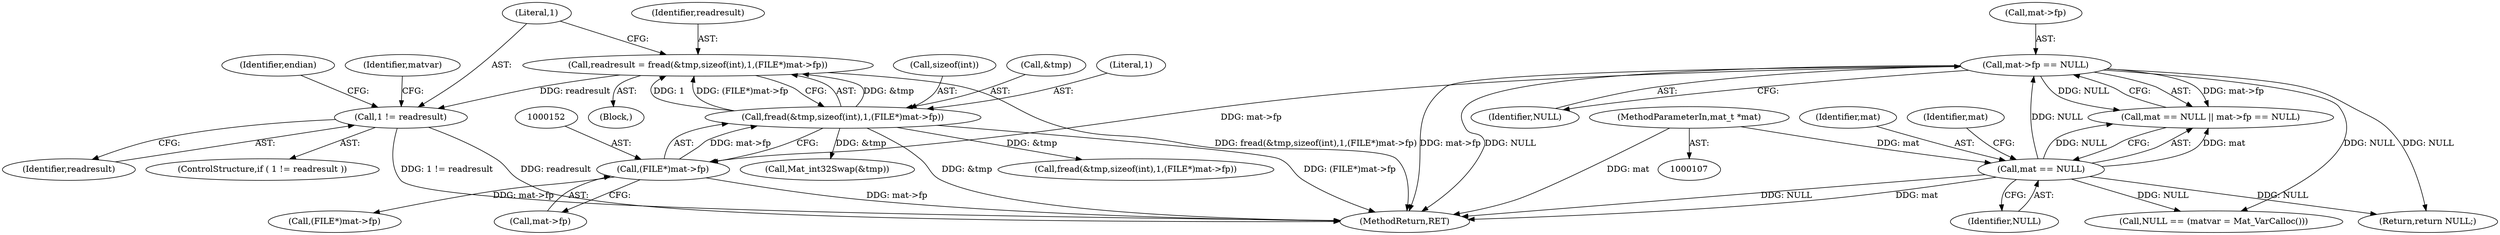 digraph "0_matio_651a8e28099edb5fbb9e4e1d4d3238848f446c9a@API" {
"1000157" [label="(Call,1 != readresult)"];
"1000143" [label="(Call,readresult = fread(&tmp,sizeof(int),1,(FILE*)mat->fp))"];
"1000145" [label="(Call,fread(&tmp,sizeof(int),1,(FILE*)mat->fp))"];
"1000151" [label="(Call,(FILE*)mat->fp)"];
"1000127" [label="(Call,mat->fp == NULL)"];
"1000124" [label="(Call,mat == NULL)"];
"1000108" [label="(MethodParameterIn,mat_t *mat)"];
"1000159" [label="(Identifier,readresult)"];
"1000156" [label="(ControlStructure,if ( 1 != readresult ))"];
"1000162" [label="(Identifier,matvar)"];
"1000153" [label="(Call,mat->fp)"];
"1000151" [label="(Call,(FILE*)mat->fp)"];
"1000148" [label="(Call,sizeof(int))"];
"1000146" [label="(Call,&tmp)"];
"1000150" [label="(Literal,1)"];
"1000390" [label="(Call,fread(&tmp,sizeof(int),1,(FILE*)mat->fp))"];
"1000108" [label="(MethodParameterIn,mat_t *mat)"];
"1000127" [label="(Call,mat->fp == NULL)"];
"1000131" [label="(Identifier,NULL)"];
"1000144" [label="(Identifier,readresult)"];
"1000157" [label="(Call,1 != readresult)"];
"1000665" [label="(MethodReturn,RET)"];
"1000126" [label="(Identifier,NULL)"];
"1000158" [label="(Literal,1)"];
"1000128" [label="(Call,mat->fp)"];
"1000145" [label="(Call,fread(&tmp,sizeof(int),1,(FILE*)mat->fp))"];
"1000125" [label="(Identifier,mat)"];
"1000132" [label="(Return,return NULL;)"];
"1000129" [label="(Identifier,mat)"];
"1000181" [label="(Call,Mat_int32Swap(&tmp))"];
"1000167" [label="(Identifier,endian)"];
"1000123" [label="(Call,mat == NULL || mat->fp == NULL)"];
"1000136" [label="(Call,NULL == (matvar = Mat_VarCalloc()))"];
"1000124" [label="(Call,mat == NULL)"];
"1000396" [label="(Call,(FILE*)mat->fp)"];
"1000109" [label="(Block,)"];
"1000143" [label="(Call,readresult = fread(&tmp,sizeof(int),1,(FILE*)mat->fp))"];
"1000157" -> "1000156"  [label="AST: "];
"1000157" -> "1000159"  [label="CFG: "];
"1000158" -> "1000157"  [label="AST: "];
"1000159" -> "1000157"  [label="AST: "];
"1000162" -> "1000157"  [label="CFG: "];
"1000167" -> "1000157"  [label="CFG: "];
"1000157" -> "1000665"  [label="DDG: readresult"];
"1000157" -> "1000665"  [label="DDG: 1 != readresult"];
"1000143" -> "1000157"  [label="DDG: readresult"];
"1000143" -> "1000109"  [label="AST: "];
"1000143" -> "1000145"  [label="CFG: "];
"1000144" -> "1000143"  [label="AST: "];
"1000145" -> "1000143"  [label="AST: "];
"1000158" -> "1000143"  [label="CFG: "];
"1000143" -> "1000665"  [label="DDG: fread(&tmp,sizeof(int),1,(FILE*)mat->fp)"];
"1000145" -> "1000143"  [label="DDG: &tmp"];
"1000145" -> "1000143"  [label="DDG: 1"];
"1000145" -> "1000143"  [label="DDG: (FILE*)mat->fp"];
"1000145" -> "1000151"  [label="CFG: "];
"1000146" -> "1000145"  [label="AST: "];
"1000148" -> "1000145"  [label="AST: "];
"1000150" -> "1000145"  [label="AST: "];
"1000151" -> "1000145"  [label="AST: "];
"1000145" -> "1000665"  [label="DDG: (FILE*)mat->fp"];
"1000145" -> "1000665"  [label="DDG: &tmp"];
"1000151" -> "1000145"  [label="DDG: mat->fp"];
"1000145" -> "1000181"  [label="DDG: &tmp"];
"1000145" -> "1000390"  [label="DDG: &tmp"];
"1000151" -> "1000153"  [label="CFG: "];
"1000152" -> "1000151"  [label="AST: "];
"1000153" -> "1000151"  [label="AST: "];
"1000151" -> "1000665"  [label="DDG: mat->fp"];
"1000127" -> "1000151"  [label="DDG: mat->fp"];
"1000151" -> "1000396"  [label="DDG: mat->fp"];
"1000127" -> "1000123"  [label="AST: "];
"1000127" -> "1000131"  [label="CFG: "];
"1000128" -> "1000127"  [label="AST: "];
"1000131" -> "1000127"  [label="AST: "];
"1000123" -> "1000127"  [label="CFG: "];
"1000127" -> "1000665"  [label="DDG: mat->fp"];
"1000127" -> "1000665"  [label="DDG: NULL"];
"1000127" -> "1000123"  [label="DDG: mat->fp"];
"1000127" -> "1000123"  [label="DDG: NULL"];
"1000124" -> "1000127"  [label="DDG: NULL"];
"1000127" -> "1000132"  [label="DDG: NULL"];
"1000127" -> "1000136"  [label="DDG: NULL"];
"1000124" -> "1000123"  [label="AST: "];
"1000124" -> "1000126"  [label="CFG: "];
"1000125" -> "1000124"  [label="AST: "];
"1000126" -> "1000124"  [label="AST: "];
"1000129" -> "1000124"  [label="CFG: "];
"1000123" -> "1000124"  [label="CFG: "];
"1000124" -> "1000665"  [label="DDG: NULL"];
"1000124" -> "1000665"  [label="DDG: mat"];
"1000124" -> "1000123"  [label="DDG: mat"];
"1000124" -> "1000123"  [label="DDG: NULL"];
"1000108" -> "1000124"  [label="DDG: mat"];
"1000124" -> "1000132"  [label="DDG: NULL"];
"1000124" -> "1000136"  [label="DDG: NULL"];
"1000108" -> "1000107"  [label="AST: "];
"1000108" -> "1000665"  [label="DDG: mat"];
}
